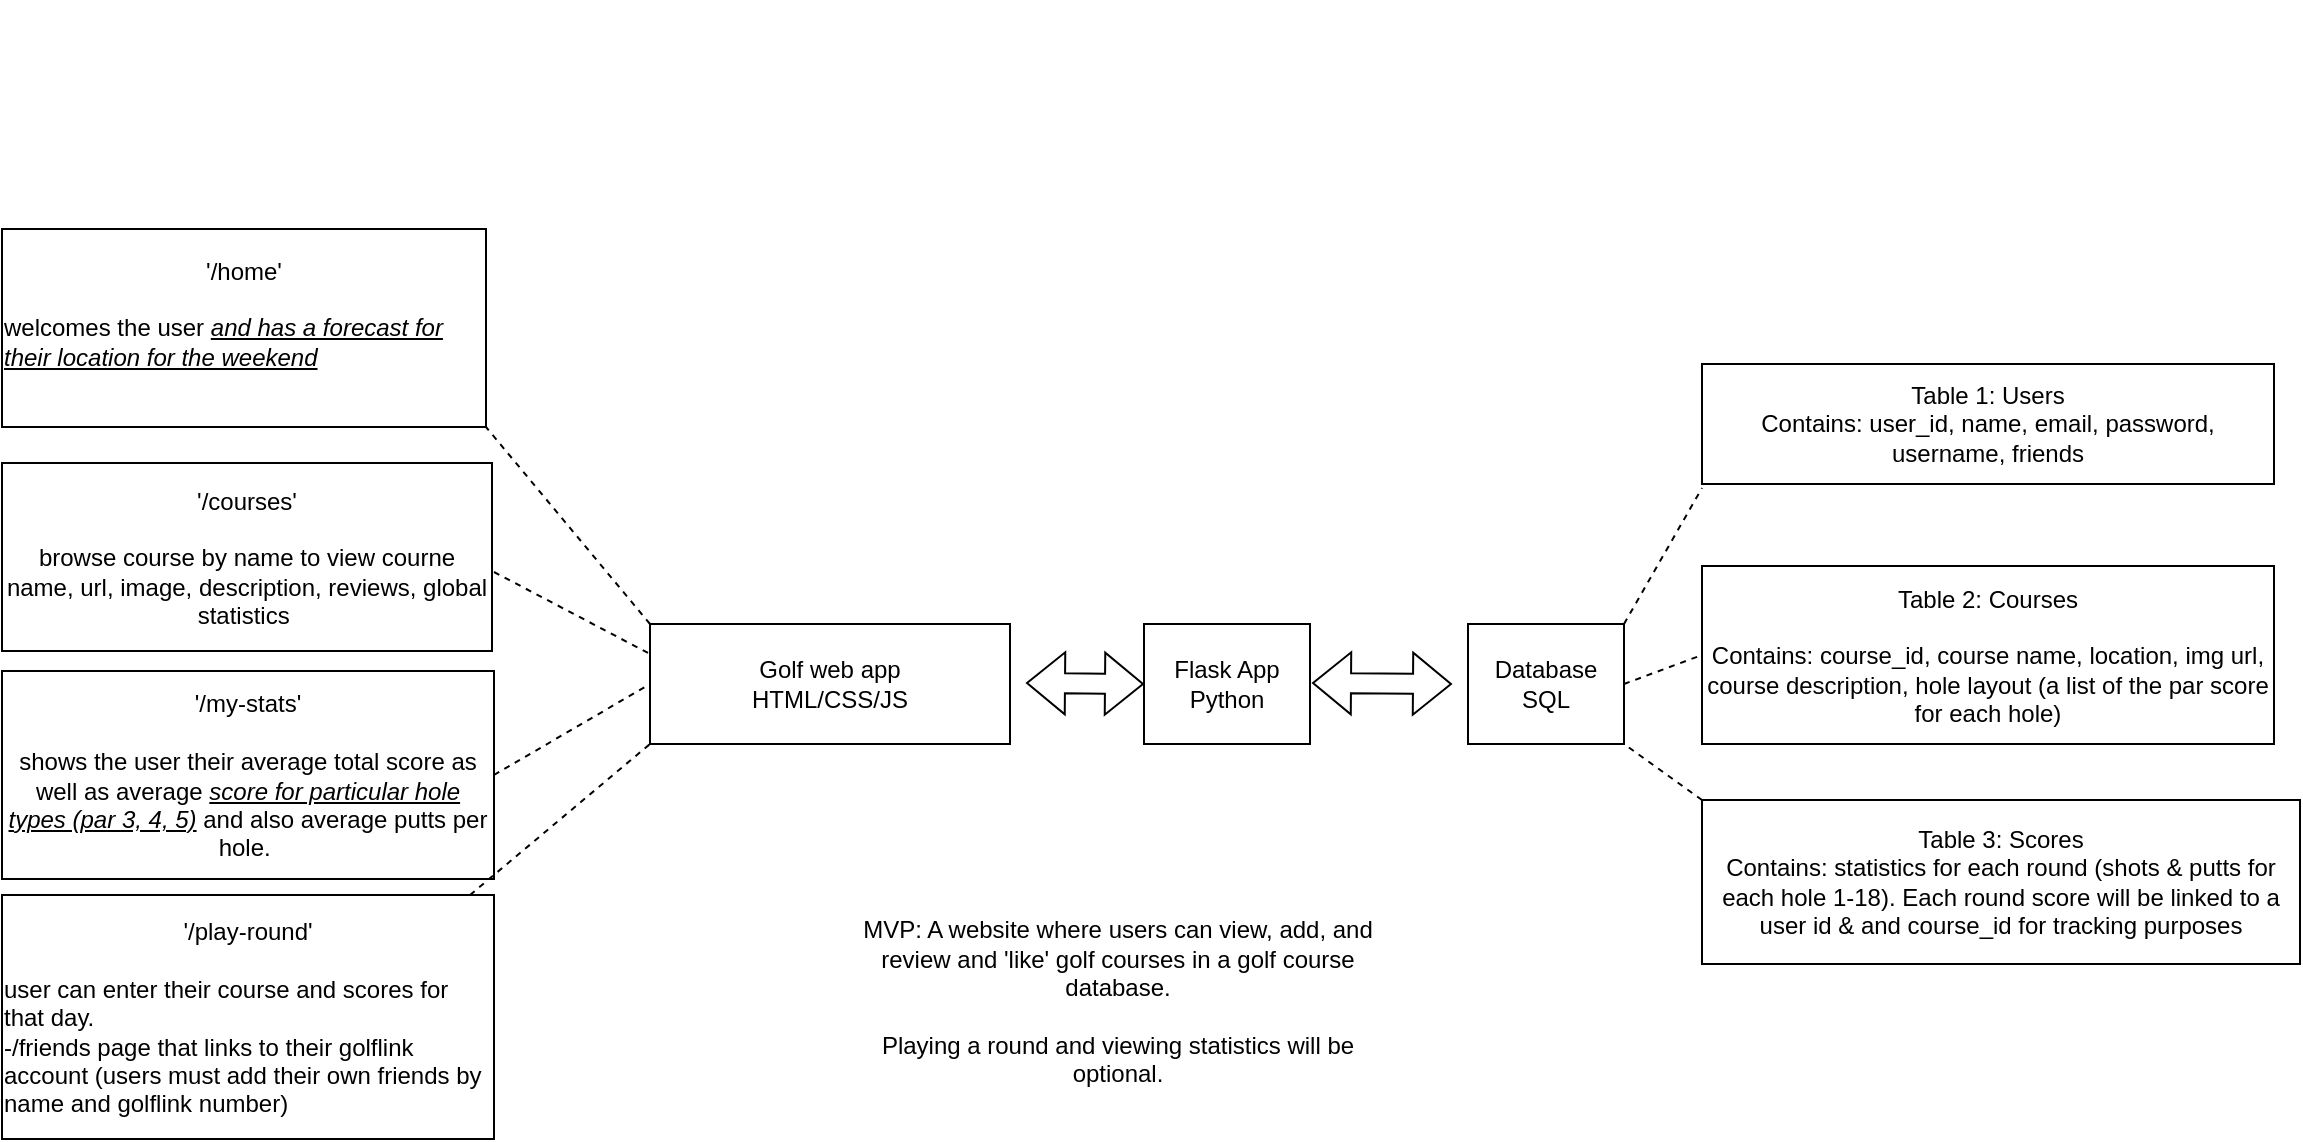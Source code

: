 <mxfile version="20.8.23" type="device"><diagram name="Page-1" id="GO_WY2wzXgK-iNOIy2YN"><mxGraphModel dx="1608" dy="1875" grid="1" gridSize="13" guides="1" tooltips="1" connect="1" arrows="1" fold="1" page="1" pageScale="1" pageWidth="827" pageHeight="1169" math="0" shadow="0"><root><mxCell id="0"/><mxCell id="1" parent="0"/><mxCell id="L_8MRNBw9ZQm4yL6UlyO-1" value="Golf web app&lt;br&gt;HTML/CSS/JS" style="rounded=0;whiteSpace=wrap;html=1;" vertex="1" parent="1"><mxGeometry x="416" y="234" width="180" height="60" as="geometry"/></mxCell><mxCell id="L_8MRNBw9ZQm4yL6UlyO-2" value="Flask App&lt;br&gt;Python" style="rounded=0;whiteSpace=wrap;html=1;" vertex="1" parent="1"><mxGeometry x="663" y="234" width="83" height="60" as="geometry"/></mxCell><mxCell id="L_8MRNBw9ZQm4yL6UlyO-3" value="Database&lt;br&gt;SQL" style="rounded=0;whiteSpace=wrap;html=1;" vertex="1" parent="1"><mxGeometry x="825" y="234" width="78" height="60" as="geometry"/></mxCell><mxCell id="L_8MRNBw9ZQm4yL6UlyO-4" value="Table 1: Users&lt;br&gt;Contains: user_id, name, email, password, username, friends" style="rounded=0;whiteSpace=wrap;html=1;" vertex="1" parent="1"><mxGeometry x="942" y="104" width="286" height="60" as="geometry"/></mxCell><mxCell id="L_8MRNBw9ZQm4yL6UlyO-5" value="Table 2: Courses&lt;br&gt;&lt;br&gt;Contains: course_id, course name, location, img url, course description, hole layout (a list of the par score for each hole)" style="rounded=0;whiteSpace=wrap;html=1;" vertex="1" parent="1"><mxGeometry x="942" y="205" width="286" height="89" as="geometry"/></mxCell><mxCell id="L_8MRNBw9ZQm4yL6UlyO-6" value="Table 3: Scores&lt;br&gt;Contains: statistics for each round (shots &amp;amp; putts for each hole 1-18). Each round score will be linked to a user id &amp;amp; and course_id for tracking purposes" style="rounded=0;whiteSpace=wrap;html=1;" vertex="1" parent="1"><mxGeometry x="942" y="322" width="299" height="82" as="geometry"/></mxCell><mxCell id="L_8MRNBw9ZQm4yL6UlyO-8" value="" style="shape=flexArrow;endArrow=classic;startArrow=classic;html=1;rounded=0;" edge="1" parent="1"><mxGeometry width="100" height="100" relative="1" as="geometry"><mxPoint x="604" y="263.5" as="sourcePoint"/><mxPoint x="663" y="264" as="targetPoint"/></mxGeometry></mxCell><mxCell id="L_8MRNBw9ZQm4yL6UlyO-9" value="" style="shape=flexArrow;endArrow=classic;startArrow=classic;html=1;rounded=0;" edge="1" parent="1"><mxGeometry width="100" height="100" relative="1" as="geometry"><mxPoint x="747" y="263.5" as="sourcePoint"/><mxPoint x="817" y="264" as="targetPoint"/></mxGeometry></mxCell><mxCell id="L_8MRNBw9ZQm4yL6UlyO-13" value="&lt;div style=&quot;text-align: left;&quot;&gt;&lt;br&gt;&lt;/div&gt;" style="text;html=1;strokeColor=none;fillColor=none;align=center;verticalAlign=middle;whiteSpace=wrap;rounded=0;" vertex="1" parent="1"><mxGeometry x="559" y="-78" width="230" height="372" as="geometry"/></mxCell><mxCell id="L_8MRNBw9ZQm4yL6UlyO-17" value="" style="endArrow=none;dashed=1;html=1;rounded=0;" edge="1" parent="1"><mxGeometry width="50" height="50" relative="1" as="geometry"><mxPoint x="903" y="234" as="sourcePoint"/><mxPoint x="942" y="166" as="targetPoint"/></mxGeometry></mxCell><mxCell id="L_8MRNBw9ZQm4yL6UlyO-18" value="" style="endArrow=none;dashed=1;html=1;rounded=0;exitX=0;exitY=0;exitDx=0;exitDy=0;" edge="1" parent="1" source="L_8MRNBw9ZQm4yL6UlyO-6"><mxGeometry width="50" height="50" relative="1" as="geometry"><mxPoint x="853" y="344" as="sourcePoint"/><mxPoint x="903" y="294" as="targetPoint"/></mxGeometry></mxCell><mxCell id="L_8MRNBw9ZQm4yL6UlyO-19" value="" style="endArrow=none;dashed=1;html=1;rounded=0;entryX=0;entryY=0.5;entryDx=0;entryDy=0;" edge="1" parent="1" target="L_8MRNBw9ZQm4yL6UlyO-5"><mxGeometry width="50" height="50" relative="1" as="geometry"><mxPoint x="903" y="264" as="sourcePoint"/><mxPoint x="953" y="218" as="targetPoint"/></mxGeometry></mxCell><mxCell id="L_8MRNBw9ZQm4yL6UlyO-20" value="MVP: A website where users can view, add, and review and 'like' golf courses in a golf course database.&lt;br&gt;&lt;br&gt;Playing a round and viewing statistics will be optional." style="text;html=1;strokeColor=none;fillColor=none;align=center;verticalAlign=middle;whiteSpace=wrap;rounded=0;" vertex="1" parent="1"><mxGeometry x="520" y="377" width="260" height="91" as="geometry"/></mxCell><mxCell id="L_8MRNBw9ZQm4yL6UlyO-21" value="'/home'&lt;br&gt;&lt;br&gt;&lt;div style=&quot;border-color: var(--border-color); text-align: left;&quot;&gt;welcomes the user&amp;nbsp;&lt;i style=&quot;border-color: var(--border-color);&quot;&gt;&lt;u style=&quot;border-color: var(--border-color);&quot;&gt;and has a forecast for their location for the weekend&lt;/u&gt;&lt;/i&gt;&lt;/div&gt;&lt;div&gt;&lt;span style=&quot;border-color: var(--border-color); background-color: initial;&quot;&gt;&lt;i style=&quot;border-color: var(--border-color);&quot;&gt;&lt;u style=&quot;border-color: var(--border-color);&quot;&gt;&lt;br&gt;&lt;/u&gt;&lt;/i&gt;&lt;/span&gt;&lt;/div&gt;" style="rounded=0;whiteSpace=wrap;html=1;" vertex="1" parent="1"><mxGeometry x="92" y="36.5" width="242" height="99" as="geometry"/></mxCell><mxCell id="L_8MRNBw9ZQm4yL6UlyO-22" value="'/courses'&lt;br&gt;&lt;br&gt;browse course by name to view courne name, url, image, description, reviews, global statistics&amp;nbsp;" style="rounded=0;whiteSpace=wrap;html=1;" vertex="1" parent="1"><mxGeometry x="92" y="153.5" width="245" height="94" as="geometry"/></mxCell><mxCell id="L_8MRNBw9ZQm4yL6UlyO-23" value="'/my-stats'&lt;br&gt;&lt;br&gt;shows the user their average total score as well as average&amp;nbsp;&lt;u style=&quot;border-color: var(--border-color); text-align: left;&quot;&gt;&lt;i style=&quot;border-color: var(--border-color);&quot;&gt;score for particular hole types (par 3, 4, 5)&lt;/i&gt;&lt;/u&gt;&lt;span style=&quot;text-align: left;&quot;&gt;&amp;nbsp;and also average putts per hole.&amp;nbsp;&lt;/span&gt;" style="rounded=0;whiteSpace=wrap;html=1;" vertex="1" parent="1"><mxGeometry x="92" y="257.5" width="246" height="104" as="geometry"/></mxCell><mxCell id="L_8MRNBw9ZQm4yL6UlyO-24" value="'/play-round'&lt;br&gt;&lt;br&gt;&lt;div style=&quot;border-color: var(--border-color); text-align: left;&quot;&gt;user can enter their course and scores for that day.&lt;/div&gt;&lt;div style=&quot;border-color: var(--border-color); text-align: left;&quot;&gt;&lt;span style=&quot;border-color: var(--border-color); background-color: initial;&quot;&gt;-/friends page that links to their golflink account (users must add their own friends by name and golflink number)&lt;/span&gt;&lt;/div&gt;" style="rounded=0;whiteSpace=wrap;html=1;" vertex="1" parent="1"><mxGeometry x="92" y="369.5" width="246" height="122" as="geometry"/></mxCell><mxCell id="L_8MRNBw9ZQm4yL6UlyO-26" value="" style="endArrow=none;dashed=1;html=1;rounded=0;entryX=0;entryY=0.25;entryDx=0;entryDy=0;" edge="1" parent="1" target="L_8MRNBw9ZQm4yL6UlyO-1"><mxGeometry width="50" height="50" relative="1" as="geometry"><mxPoint x="338" y="208" as="sourcePoint"/><mxPoint x="387" y="205" as="targetPoint"/></mxGeometry></mxCell><mxCell id="L_8MRNBw9ZQm4yL6UlyO-28" value="" style="endArrow=none;dashed=1;html=1;rounded=0;entryX=1;entryY=1;entryDx=0;entryDy=0;exitX=0;exitY=0;exitDx=0;exitDy=0;" edge="1" parent="1" source="L_8MRNBw9ZQm4yL6UlyO-1" target="L_8MRNBw9ZQm4yL6UlyO-21"><mxGeometry width="50" height="50" relative="1" as="geometry"><mxPoint x="468" y="219" as="sourcePoint"/><mxPoint x="518" y="169" as="targetPoint"/></mxGeometry></mxCell><mxCell id="L_8MRNBw9ZQm4yL6UlyO-29" value="" style="endArrow=none;dashed=1;html=1;rounded=0;exitX=1;exitY=0.5;exitDx=0;exitDy=0;entryX=0;entryY=0.5;entryDx=0;entryDy=0;" edge="1" parent="1" source="L_8MRNBw9ZQm4yL6UlyO-23" target="L_8MRNBw9ZQm4yL6UlyO-1"><mxGeometry width="50" height="50" relative="1" as="geometry"><mxPoint x="468" y="219" as="sourcePoint"/><mxPoint x="518" y="169" as="targetPoint"/></mxGeometry></mxCell><mxCell id="L_8MRNBw9ZQm4yL6UlyO-30" value="" style="endArrow=none;dashed=1;html=1;rounded=0;entryX=0;entryY=1;entryDx=0;entryDy=0;" edge="1" parent="1" target="L_8MRNBw9ZQm4yL6UlyO-1"><mxGeometry width="50" height="50" relative="1" as="geometry"><mxPoint x="326" y="369.5" as="sourcePoint"/><mxPoint x="376" y="319.5" as="targetPoint"/></mxGeometry></mxCell></root></mxGraphModel></diagram></mxfile>